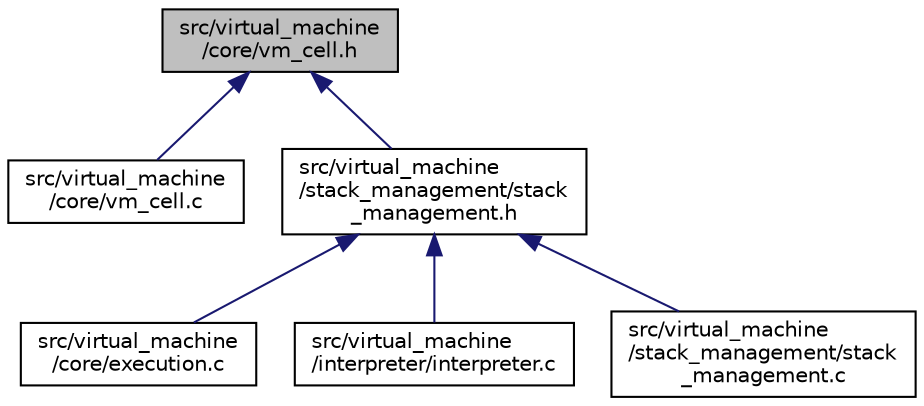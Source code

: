 digraph "src/virtual_machine/core/vm_cell.h"
{
 // LATEX_PDF_SIZE
  edge [fontname="Helvetica",fontsize="10",labelfontname="Helvetica",labelfontsize="10"];
  node [fontname="Helvetica",fontsize="10",shape=record];
  Node1 [label="src/virtual_machine\l/core/vm_cell.h",height=0.2,width=0.4,color="black", fillcolor="grey75", style="filled", fontcolor="black",tooltip=" "];
  Node1 -> Node2 [dir="back",color="midnightblue",fontsize="10",style="solid",fontname="Helvetica"];
  Node2 [label="src/virtual_machine\l/core/vm_cell.c",height=0.2,width=0.4,color="black", fillcolor="white", style="filled",URL="$d8/d33/vm__cell_8c.html",tooltip=" "];
  Node1 -> Node3 [dir="back",color="midnightblue",fontsize="10",style="solid",fontname="Helvetica"];
  Node3 [label="src/virtual_machine\l/stack_management/stack\l_management.h",height=0.2,width=0.4,color="black", fillcolor="white", style="filled",URL="$d1/d90/stack__management_8h.html",tooltip=" "];
  Node3 -> Node4 [dir="back",color="midnightblue",fontsize="10",style="solid",fontname="Helvetica"];
  Node4 [label="src/virtual_machine\l/core/execution.c",height=0.2,width=0.4,color="black", fillcolor="white", style="filled",URL="$d0/dda/execution_8c.html",tooltip=" "];
  Node3 -> Node5 [dir="back",color="midnightblue",fontsize="10",style="solid",fontname="Helvetica"];
  Node5 [label="src/virtual_machine\l/interpreter/interpreter.c",height=0.2,width=0.4,color="black", fillcolor="white", style="filled",URL="$dc/d30/interpreter_8c.html",tooltip=" "];
  Node3 -> Node6 [dir="back",color="midnightblue",fontsize="10",style="solid",fontname="Helvetica"];
  Node6 [label="src/virtual_machine\l/stack_management/stack\l_management.c",height=0.2,width=0.4,color="black", fillcolor="white", style="filled",URL="$d5/dae/stack__management_8c.html",tooltip=" "];
}
